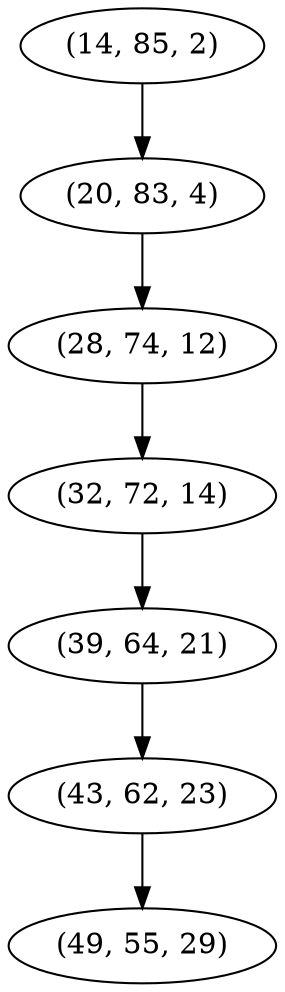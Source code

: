 digraph tree {
    "(14, 85, 2)";
    "(20, 83, 4)";
    "(28, 74, 12)";
    "(32, 72, 14)";
    "(39, 64, 21)";
    "(43, 62, 23)";
    "(49, 55, 29)";
    "(14, 85, 2)" -> "(20, 83, 4)";
    "(20, 83, 4)" -> "(28, 74, 12)";
    "(28, 74, 12)" -> "(32, 72, 14)";
    "(32, 72, 14)" -> "(39, 64, 21)";
    "(39, 64, 21)" -> "(43, 62, 23)";
    "(43, 62, 23)" -> "(49, 55, 29)";
}
